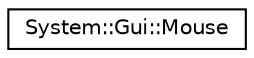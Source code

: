 digraph G
{
  edge [fontname="Helvetica",fontsize="10",labelfontname="Helvetica",labelfontsize="10"];
  node [fontname="Helvetica",fontsize="10",shape=record];
  rankdir="LR";
  Node1 [label="System::Gui::Mouse",height=0.2,width=0.4,color="black", fillcolor="white", style="filled",URL="$class_system_1_1_gui_1_1_mouse.html"];
}
